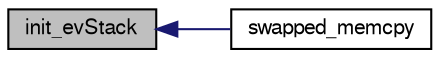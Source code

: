 digraph "init_evStack"
{
  bgcolor="transparent";
  edge [fontname="FreeSans",fontsize="10",labelfontname="FreeSans",labelfontsize="10"];
  node [fontname="FreeSans",fontsize="10",shape=record];
  rankdir="LR";
  Node1 [label="init_evStack",height=0.2,width=0.4,color="black", fillcolor="grey75", style="filled" fontcolor="black"];
  Node1 -> Node2 [dir="back",color="midnightblue",fontsize="10",style="solid",fontname="FreeSans"];
  Node2 [label="swapped_memcpy",height=0.2,width=0.4,color="black",URL="$dc/dd4/swap__util_8c.html#a9e2251d7aa2d337c66fc00c94d936f6b"];
}

